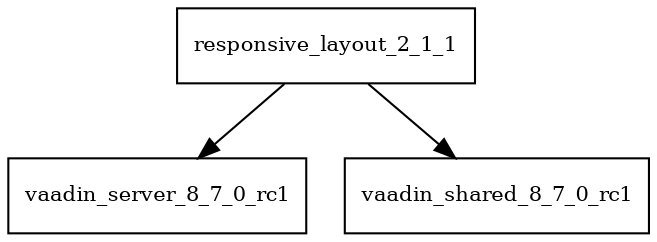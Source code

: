 digraph responsive_layout_2_1_1_dependencies {
  node [shape = box, fontsize=10.0];
  responsive_layout_2_1_1 -> vaadin_server_8_7_0_rc1;
  responsive_layout_2_1_1 -> vaadin_shared_8_7_0_rc1;
}
